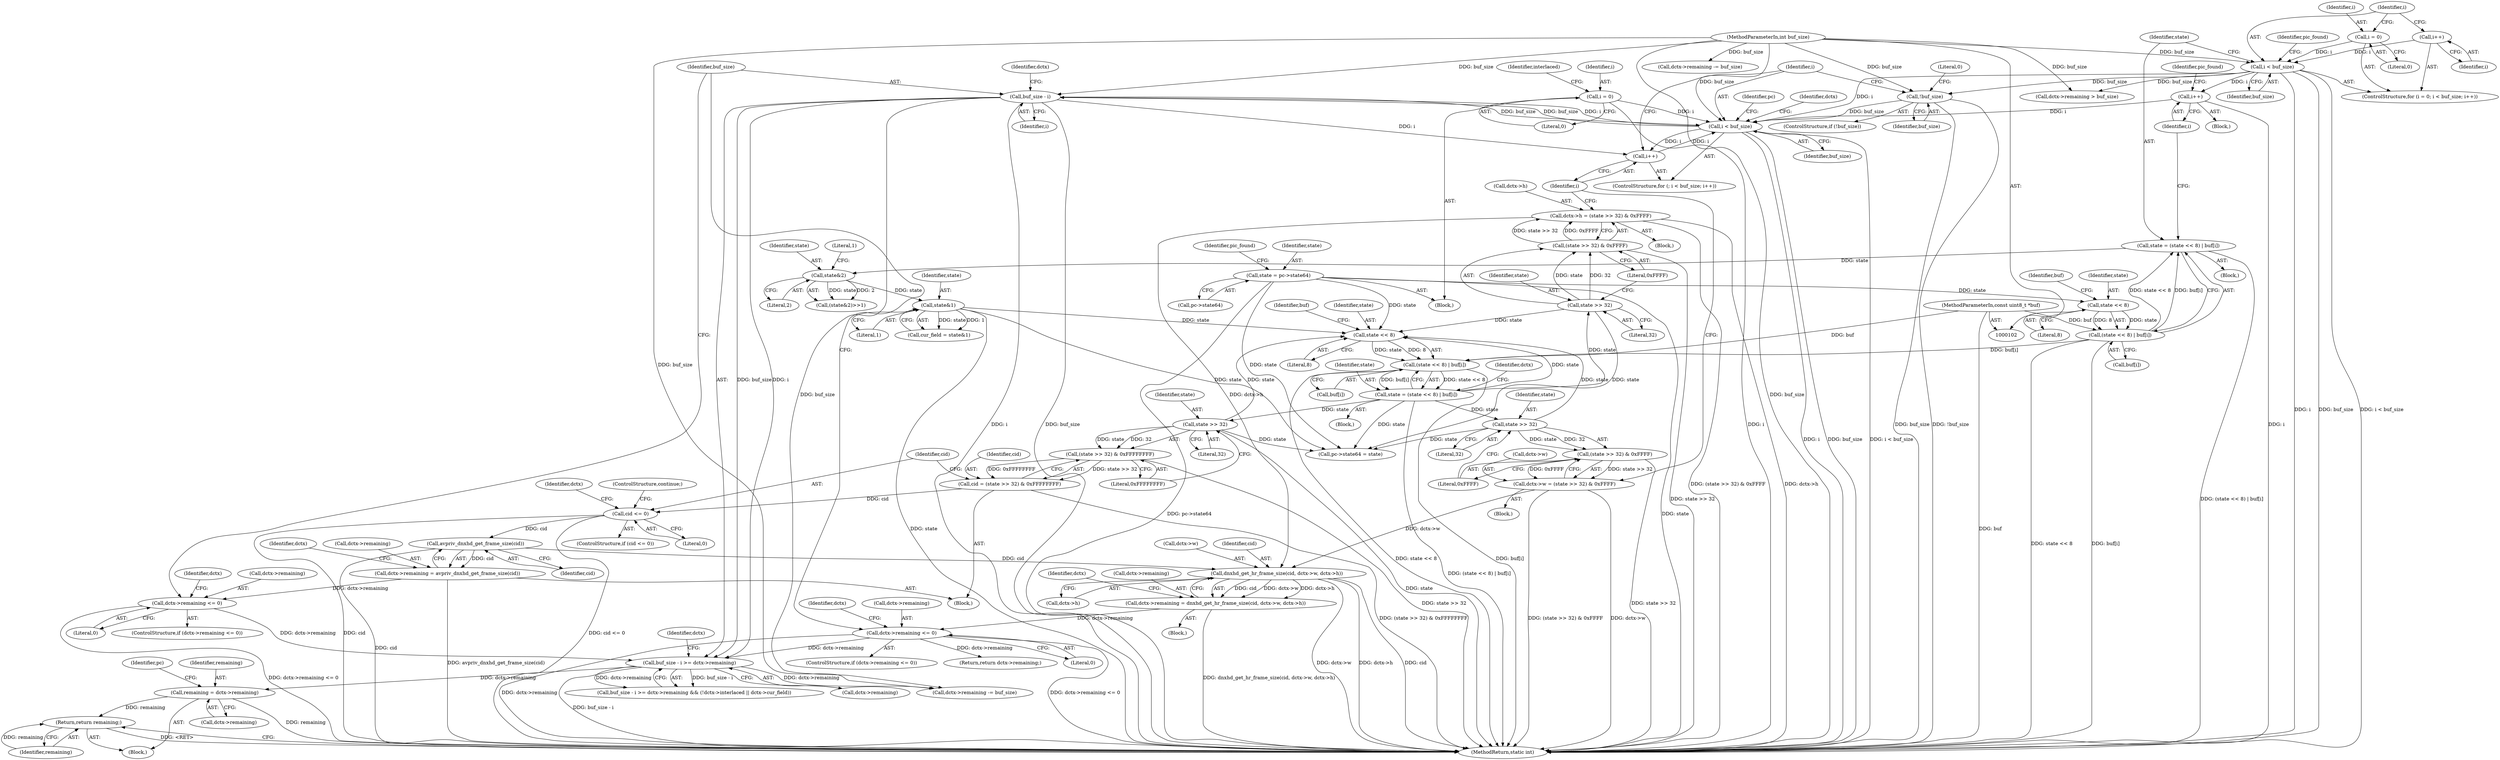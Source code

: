 digraph "0_FFmpeg_31c1c0b46a7021802c3d1d18039fca30dba5a14e@API" {
"1000335" [label="(Call,remaining = dctx->remaining)"];
"1000318" [label="(Call,buf_size - i >= dctx->remaining)"];
"1000319" [label="(Call,buf_size - i)"];
"1000208" [label="(Call,i < buf_size)"];
"1000150" [label="(Call,i < buf_size)"];
"1000147" [label="(Call,i = 0)"];
"1000153" [label="(Call,i++)"];
"1000105" [label="(MethodParameterIn,int buf_size)"];
"1000166" [label="(Call,i++)"];
"1000211" [label="(Call,i++)"];
"1000127" [label="(Call,i = 0)"];
"1000203" [label="(Call,!buf_size)"];
"1000288" [label="(Call,dctx->remaining <= 0)"];
"1000281" [label="(Call,dctx->remaining = avpriv_dnxhd_get_frame_size(cid))"];
"1000285" [label="(Call,avpriv_dnxhd_get_frame_size(cid))"];
"1000277" [label="(Call,cid <= 0)"];
"1000269" [label="(Call,cid = (state >> 32) & 0xFFFFFFFF)"];
"1000271" [label="(Call,(state >> 32) & 0xFFFFFFFF)"];
"1000272" [label="(Call,state >> 32)"];
"1000218" [label="(Call,state = (state << 8) | buf[i])"];
"1000220" [label="(Call,(state << 8) | buf[i])"];
"1000221" [label="(Call,state << 8)"];
"1000239" [label="(Call,state >> 32)"];
"1000180" [label="(Call,state&1)"];
"1000174" [label="(Call,state&2)"];
"1000156" [label="(Call,state = (state << 8) | buf[i])"];
"1000158" [label="(Call,(state << 8) | buf[i])"];
"1000159" [label="(Call,state << 8)"];
"1000115" [label="(Call,state = pc->state64)"];
"1000104" [label="(MethodParameterIn,const uint8_t *buf)"];
"1000256" [label="(Call,state >> 32)"];
"1000307" [label="(Call,dctx->remaining <= 0)"];
"1000294" [label="(Call,dctx->remaining = dnxhd_get_hr_frame_size(cid, dctx->w, dctx->h))"];
"1000298" [label="(Call,dnxhd_get_hr_frame_size(cid, dctx->w, dctx->h))"];
"1000251" [label="(Call,dctx->w = (state >> 32) & 0xFFFF)"];
"1000255" [label="(Call,(state >> 32) & 0xFFFF)"];
"1000234" [label="(Call,dctx->h = (state >> 32) & 0xFFFF)"];
"1000238" [label="(Call,(state >> 32) & 0xFFFF)"];
"1000371" [label="(Return,return remaining;)"];
"1000287" [label="(ControlStructure,if (dctx->remaining <= 0))"];
"1000148" [label="(Identifier,i)"];
"1000333" [label="(Block,)"];
"1000155" [label="(Block,)"];
"1000169" [label="(Identifier,pic_found)"];
"1000294" [label="(Call,dctx->remaining = dnxhd_get_hr_frame_size(cid, dctx->w, dctx->h))"];
"1000320" [label="(Identifier,buf_size)"];
"1000328" [label="(Identifier,dctx)"];
"1000293" [label="(Block,)"];
"1000218" [label="(Call,state = (state << 8) | buf[i])"];
"1000307" [label="(Call,dctx->remaining <= 0)"];
"1000152" [label="(Identifier,buf_size)"];
"1000317" [label="(Call,buf_size - i >= dctx->remaining && (!dctx->interlaced || dctx->cur_field))"];
"1000259" [label="(Literal,0xFFFF)"];
"1000219" [label="(Identifier,state)"];
"1000240" [label="(Identifier,state)"];
"1000161" [label="(Literal,8)"];
"1000177" [label="(Literal,1)"];
"1000276" [label="(ControlStructure,if (cid <= 0))"];
"1000281" [label="(Call,dctx->remaining = avpriv_dnxhd_get_frame_size(cid))"];
"1000272" [label="(Call,state >> 32)"];
"1000204" [label="(Identifier,buf_size)"];
"1000295" [label="(Call,dctx->remaining)"];
"1000290" [label="(Identifier,dctx)"];
"1000207" [label="(ControlStructure,for (; i < buf_size; i++))"];
"1000385" [label="(Call,dctx->remaining > buf_size)"];
"1000273" [label="(Identifier,state)"];
"1000375" [label="(Call,dctx->remaining -= buf_size)"];
"1000147" [label="(Call,i = 0)"];
"1000167" [label="(Identifier,i)"];
"1000157" [label="(Identifier,state)"];
"1000251" [label="(Call,dctx->w = (state >> 32) & 0xFFFF)"];
"1000300" [label="(Call,dctx->w)"];
"1000154" [label="(Identifier,i)"];
"1000371" [label="(Return,return remaining;)"];
"1000336" [label="(Identifier,remaining)"];
"1000321" [label="(Identifier,i)"];
"1000182" [label="(Literal,1)"];
"1000176" [label="(Literal,2)"];
"1000203" [label="(Call,!buf_size)"];
"1000296" [label="(Identifier,dctx)"];
"1000342" [label="(Identifier,pc)"];
"1000211" [label="(Call,i++)"];
"1000225" [label="(Identifier,buf)"];
"1000323" [label="(Identifier,dctx)"];
"1000162" [label="(Call,buf[i])"];
"1000299" [label="(Identifier,cid)"];
"1000267" [label="(Block,)"];
"1000285" [label="(Call,avpriv_dnxhd_get_frame_size(cid))"];
"1000288" [label="(Call,dctx->remaining <= 0)"];
"1000337" [label="(Call,dctx->remaining)"];
"1000104" [label="(MethodParameterIn,const uint8_t *buf)"];
"1000153" [label="(Call,i++)"];
"1000250" [label="(Block,)"];
"1000150" [label="(Call,i < buf_size)"];
"1000160" [label="(Identifier,state)"];
"1000238" [label="(Call,(state >> 32) & 0xFFFF)"];
"1000222" [label="(Identifier,state)"];
"1000165" [label="(Block,)"];
"1000221" [label="(Call,state << 8)"];
"1000146" [label="(ControlStructure,for (i = 0; i < buf_size; i++))"];
"1000255" [label="(Call,(state >> 32) & 0xFFFF)"];
"1000129" [label="(Literal,0)"];
"1000314" [label="(Identifier,dctx)"];
"1000128" [label="(Identifier,i)"];
"1000306" [label="(ControlStructure,if (dctx->remaining <= 0))"];
"1000372" [label="(Identifier,remaining)"];
"1000274" [label="(Literal,32)"];
"1000280" [label="(ControlStructure,continue;)"];
"1000234" [label="(Call,dctx->h = (state >> 32) & 0xFFFF)"];
"1000122" [label="(Identifier,pic_found)"];
"1000322" [label="(Call,dctx->remaining)"];
"1000298" [label="(Call,dnxhd_get_hr_frame_size(cid, dctx->w, dctx->h))"];
"1000206" [label="(Literal,0)"];
"1000233" [label="(Block,)"];
"1000277" [label="(Call,cid <= 0)"];
"1000159" [label="(Call,state << 8)"];
"1000241" [label="(Literal,32)"];
"1000257" [label="(Identifier,state)"];
"1000209" [label="(Identifier,i)"];
"1000252" [label="(Call,dctx->w)"];
"1000235" [label="(Call,dctx->h)"];
"1000180" [label="(Call,state&1)"];
"1000181" [label="(Identifier,state)"];
"1000335" [label="(Call,remaining = dctx->remaining)"];
"1000439" [label="(Identifier,pc)"];
"1000116" [label="(Identifier,state)"];
"1000173" [label="(Call,(state&2)>>1)"];
"1000127" [label="(Call,i = 0)"];
"1000115" [label="(Call,state = pc->state64)"];
"1000319" [label="(Call,buf_size - i)"];
"1000286" [label="(Identifier,cid)"];
"1000105" [label="(MethodParameterIn,int buf_size)"];
"1000230" [label="(Identifier,dctx)"];
"1000158" [label="(Call,(state << 8) | buf[i])"];
"1000210" [label="(Identifier,buf_size)"];
"1000391" [label="(Call,dctx->remaining -= buf_size)"];
"1000279" [label="(Literal,0)"];
"1000312" [label="(Return,return dctx->remaining;)"];
"1000459" [label="(MethodReturn,static int)"];
"1000282" [label="(Call,dctx->remaining)"];
"1000220" [label="(Call,(state << 8) | buf[i])"];
"1000269" [label="(Call,cid = (state >> 32) & 0xFFFFFFFF)"];
"1000309" [label="(Identifier,dctx)"];
"1000175" [label="(Identifier,state)"];
"1000208" [label="(Call,i < buf_size)"];
"1000318" [label="(Call,buf_size - i >= dctx->remaining)"];
"1000149" [label="(Literal,0)"];
"1000278" [label="(Identifier,cid)"];
"1000275" [label="(Literal,0xFFFFFFFF)"];
"1000196" [label="(Identifier,pic_found)"];
"1000256" [label="(Call,state >> 32)"];
"1000163" [label="(Identifier,buf)"];
"1000117" [label="(Call,pc->state64)"];
"1000216" [label="(Identifier,dctx)"];
"1000271" [label="(Call,(state >> 32) & 0xFFFFFFFF)"];
"1000224" [label="(Call,buf[i])"];
"1000174" [label="(Call,state&2)"];
"1000311" [label="(Literal,0)"];
"1000166" [label="(Call,i++)"];
"1000270" [label="(Identifier,cid)"];
"1000202" [label="(ControlStructure,if (!buf_size))"];
"1000239" [label="(Call,state >> 32)"];
"1000178" [label="(Call,cur_field = state&1)"];
"1000213" [label="(Block,)"];
"1000308" [label="(Call,dctx->remaining)"];
"1000151" [label="(Identifier,i)"];
"1000442" [label="(Call,pc->state64 = state)"];
"1000242" [label="(Literal,0xFFFF)"];
"1000289" [label="(Call,dctx->remaining)"];
"1000258" [label="(Literal,32)"];
"1000132" [label="(Identifier,interlaced)"];
"1000212" [label="(Identifier,i)"];
"1000292" [label="(Literal,0)"];
"1000156" [label="(Call,state = (state << 8) | buf[i])"];
"1000106" [label="(Block,)"];
"1000303" [label="(Call,dctx->h)"];
"1000283" [label="(Identifier,dctx)"];
"1000223" [label="(Literal,8)"];
"1000335" -> "1000333"  [label="AST: "];
"1000335" -> "1000337"  [label="CFG: "];
"1000336" -> "1000335"  [label="AST: "];
"1000337" -> "1000335"  [label="AST: "];
"1000342" -> "1000335"  [label="CFG: "];
"1000335" -> "1000459"  [label="DDG: remaining"];
"1000318" -> "1000335"  [label="DDG: dctx->remaining"];
"1000335" -> "1000371"  [label="DDG: remaining"];
"1000318" -> "1000317"  [label="AST: "];
"1000318" -> "1000322"  [label="CFG: "];
"1000319" -> "1000318"  [label="AST: "];
"1000322" -> "1000318"  [label="AST: "];
"1000328" -> "1000318"  [label="CFG: "];
"1000317" -> "1000318"  [label="CFG: "];
"1000318" -> "1000459"  [label="DDG: buf_size - i"];
"1000318" -> "1000317"  [label="DDG: buf_size - i"];
"1000318" -> "1000317"  [label="DDG: dctx->remaining"];
"1000319" -> "1000318"  [label="DDG: buf_size"];
"1000319" -> "1000318"  [label="DDG: i"];
"1000288" -> "1000318"  [label="DDG: dctx->remaining"];
"1000307" -> "1000318"  [label="DDG: dctx->remaining"];
"1000318" -> "1000375"  [label="DDG: dctx->remaining"];
"1000319" -> "1000321"  [label="CFG: "];
"1000320" -> "1000319"  [label="AST: "];
"1000321" -> "1000319"  [label="AST: "];
"1000323" -> "1000319"  [label="CFG: "];
"1000319" -> "1000459"  [label="DDG: i"];
"1000319" -> "1000459"  [label="DDG: buf_size"];
"1000319" -> "1000208"  [label="DDG: buf_size"];
"1000319" -> "1000211"  [label="DDG: i"];
"1000208" -> "1000319"  [label="DDG: buf_size"];
"1000208" -> "1000319"  [label="DDG: i"];
"1000105" -> "1000319"  [label="DDG: buf_size"];
"1000319" -> "1000375"  [label="DDG: buf_size"];
"1000208" -> "1000207"  [label="AST: "];
"1000208" -> "1000210"  [label="CFG: "];
"1000209" -> "1000208"  [label="AST: "];
"1000210" -> "1000208"  [label="AST: "];
"1000216" -> "1000208"  [label="CFG: "];
"1000439" -> "1000208"  [label="CFG: "];
"1000208" -> "1000459"  [label="DDG: i"];
"1000208" -> "1000459"  [label="DDG: buf_size"];
"1000208" -> "1000459"  [label="DDG: i < buf_size"];
"1000150" -> "1000208"  [label="DDG: i"];
"1000166" -> "1000208"  [label="DDG: i"];
"1000211" -> "1000208"  [label="DDG: i"];
"1000127" -> "1000208"  [label="DDG: i"];
"1000203" -> "1000208"  [label="DDG: buf_size"];
"1000105" -> "1000208"  [label="DDG: buf_size"];
"1000208" -> "1000211"  [label="DDG: i"];
"1000150" -> "1000146"  [label="AST: "];
"1000150" -> "1000152"  [label="CFG: "];
"1000151" -> "1000150"  [label="AST: "];
"1000152" -> "1000150"  [label="AST: "];
"1000157" -> "1000150"  [label="CFG: "];
"1000196" -> "1000150"  [label="CFG: "];
"1000150" -> "1000459"  [label="DDG: i"];
"1000150" -> "1000459"  [label="DDG: buf_size"];
"1000150" -> "1000459"  [label="DDG: i < buf_size"];
"1000147" -> "1000150"  [label="DDG: i"];
"1000153" -> "1000150"  [label="DDG: i"];
"1000105" -> "1000150"  [label="DDG: buf_size"];
"1000150" -> "1000166"  [label="DDG: i"];
"1000150" -> "1000203"  [label="DDG: buf_size"];
"1000150" -> "1000385"  [label="DDG: buf_size"];
"1000147" -> "1000146"  [label="AST: "];
"1000147" -> "1000149"  [label="CFG: "];
"1000148" -> "1000147"  [label="AST: "];
"1000149" -> "1000147"  [label="AST: "];
"1000151" -> "1000147"  [label="CFG: "];
"1000153" -> "1000146"  [label="AST: "];
"1000153" -> "1000154"  [label="CFG: "];
"1000154" -> "1000153"  [label="AST: "];
"1000151" -> "1000153"  [label="CFG: "];
"1000105" -> "1000102"  [label="AST: "];
"1000105" -> "1000459"  [label="DDG: buf_size"];
"1000105" -> "1000203"  [label="DDG: buf_size"];
"1000105" -> "1000375"  [label="DDG: buf_size"];
"1000105" -> "1000385"  [label="DDG: buf_size"];
"1000105" -> "1000391"  [label="DDG: buf_size"];
"1000166" -> "1000165"  [label="AST: "];
"1000166" -> "1000167"  [label="CFG: "];
"1000167" -> "1000166"  [label="AST: "];
"1000169" -> "1000166"  [label="CFG: "];
"1000166" -> "1000459"  [label="DDG: i"];
"1000211" -> "1000207"  [label="AST: "];
"1000211" -> "1000212"  [label="CFG: "];
"1000212" -> "1000211"  [label="AST: "];
"1000209" -> "1000211"  [label="CFG: "];
"1000127" -> "1000106"  [label="AST: "];
"1000127" -> "1000129"  [label="CFG: "];
"1000128" -> "1000127"  [label="AST: "];
"1000129" -> "1000127"  [label="AST: "];
"1000132" -> "1000127"  [label="CFG: "];
"1000127" -> "1000459"  [label="DDG: i"];
"1000203" -> "1000202"  [label="AST: "];
"1000203" -> "1000204"  [label="CFG: "];
"1000204" -> "1000203"  [label="AST: "];
"1000206" -> "1000203"  [label="CFG: "];
"1000209" -> "1000203"  [label="CFG: "];
"1000203" -> "1000459"  [label="DDG: !buf_size"];
"1000203" -> "1000459"  [label="DDG: buf_size"];
"1000288" -> "1000287"  [label="AST: "];
"1000288" -> "1000292"  [label="CFG: "];
"1000289" -> "1000288"  [label="AST: "];
"1000292" -> "1000288"  [label="AST: "];
"1000296" -> "1000288"  [label="CFG: "];
"1000320" -> "1000288"  [label="CFG: "];
"1000288" -> "1000459"  [label="DDG: dctx->remaining <= 0"];
"1000281" -> "1000288"  [label="DDG: dctx->remaining"];
"1000281" -> "1000267"  [label="AST: "];
"1000281" -> "1000285"  [label="CFG: "];
"1000282" -> "1000281"  [label="AST: "];
"1000285" -> "1000281"  [label="AST: "];
"1000290" -> "1000281"  [label="CFG: "];
"1000281" -> "1000459"  [label="DDG: avpriv_dnxhd_get_frame_size(cid)"];
"1000285" -> "1000281"  [label="DDG: cid"];
"1000285" -> "1000286"  [label="CFG: "];
"1000286" -> "1000285"  [label="AST: "];
"1000285" -> "1000459"  [label="DDG: cid"];
"1000277" -> "1000285"  [label="DDG: cid"];
"1000285" -> "1000298"  [label="DDG: cid"];
"1000277" -> "1000276"  [label="AST: "];
"1000277" -> "1000279"  [label="CFG: "];
"1000278" -> "1000277"  [label="AST: "];
"1000279" -> "1000277"  [label="AST: "];
"1000280" -> "1000277"  [label="CFG: "];
"1000283" -> "1000277"  [label="CFG: "];
"1000277" -> "1000459"  [label="DDG: cid"];
"1000277" -> "1000459"  [label="DDG: cid <= 0"];
"1000269" -> "1000277"  [label="DDG: cid"];
"1000269" -> "1000267"  [label="AST: "];
"1000269" -> "1000271"  [label="CFG: "];
"1000270" -> "1000269"  [label="AST: "];
"1000271" -> "1000269"  [label="AST: "];
"1000278" -> "1000269"  [label="CFG: "];
"1000269" -> "1000459"  [label="DDG: (state >> 32) & 0xFFFFFFFF"];
"1000271" -> "1000269"  [label="DDG: state >> 32"];
"1000271" -> "1000269"  [label="DDG: 0xFFFFFFFF"];
"1000271" -> "1000275"  [label="CFG: "];
"1000272" -> "1000271"  [label="AST: "];
"1000275" -> "1000271"  [label="AST: "];
"1000271" -> "1000459"  [label="DDG: state >> 32"];
"1000272" -> "1000271"  [label="DDG: state"];
"1000272" -> "1000271"  [label="DDG: 32"];
"1000272" -> "1000274"  [label="CFG: "];
"1000273" -> "1000272"  [label="AST: "];
"1000274" -> "1000272"  [label="AST: "];
"1000275" -> "1000272"  [label="CFG: "];
"1000272" -> "1000459"  [label="DDG: state"];
"1000272" -> "1000221"  [label="DDG: state"];
"1000218" -> "1000272"  [label="DDG: state"];
"1000272" -> "1000442"  [label="DDG: state"];
"1000218" -> "1000213"  [label="AST: "];
"1000218" -> "1000220"  [label="CFG: "];
"1000219" -> "1000218"  [label="AST: "];
"1000220" -> "1000218"  [label="AST: "];
"1000230" -> "1000218"  [label="CFG: "];
"1000218" -> "1000459"  [label="DDG: (state << 8) | buf[i]"];
"1000220" -> "1000218"  [label="DDG: state << 8"];
"1000220" -> "1000218"  [label="DDG: buf[i]"];
"1000218" -> "1000221"  [label="DDG: state"];
"1000218" -> "1000239"  [label="DDG: state"];
"1000218" -> "1000256"  [label="DDG: state"];
"1000218" -> "1000442"  [label="DDG: state"];
"1000220" -> "1000224"  [label="CFG: "];
"1000221" -> "1000220"  [label="AST: "];
"1000224" -> "1000220"  [label="AST: "];
"1000220" -> "1000459"  [label="DDG: state << 8"];
"1000220" -> "1000459"  [label="DDG: buf[i]"];
"1000221" -> "1000220"  [label="DDG: state"];
"1000221" -> "1000220"  [label="DDG: 8"];
"1000158" -> "1000220"  [label="DDG: buf[i]"];
"1000104" -> "1000220"  [label="DDG: buf"];
"1000221" -> "1000223"  [label="CFG: "];
"1000222" -> "1000221"  [label="AST: "];
"1000223" -> "1000221"  [label="AST: "];
"1000225" -> "1000221"  [label="CFG: "];
"1000239" -> "1000221"  [label="DDG: state"];
"1000180" -> "1000221"  [label="DDG: state"];
"1000256" -> "1000221"  [label="DDG: state"];
"1000115" -> "1000221"  [label="DDG: state"];
"1000239" -> "1000238"  [label="AST: "];
"1000239" -> "1000241"  [label="CFG: "];
"1000240" -> "1000239"  [label="AST: "];
"1000241" -> "1000239"  [label="AST: "];
"1000242" -> "1000239"  [label="CFG: "];
"1000239" -> "1000238"  [label="DDG: state"];
"1000239" -> "1000238"  [label="DDG: 32"];
"1000239" -> "1000442"  [label="DDG: state"];
"1000180" -> "1000178"  [label="AST: "];
"1000180" -> "1000182"  [label="CFG: "];
"1000181" -> "1000180"  [label="AST: "];
"1000182" -> "1000180"  [label="AST: "];
"1000178" -> "1000180"  [label="CFG: "];
"1000180" -> "1000459"  [label="DDG: state"];
"1000180" -> "1000178"  [label="DDG: state"];
"1000180" -> "1000178"  [label="DDG: 1"];
"1000174" -> "1000180"  [label="DDG: state"];
"1000180" -> "1000442"  [label="DDG: state"];
"1000174" -> "1000173"  [label="AST: "];
"1000174" -> "1000176"  [label="CFG: "];
"1000175" -> "1000174"  [label="AST: "];
"1000176" -> "1000174"  [label="AST: "];
"1000177" -> "1000174"  [label="CFG: "];
"1000174" -> "1000173"  [label="DDG: state"];
"1000174" -> "1000173"  [label="DDG: 2"];
"1000156" -> "1000174"  [label="DDG: state"];
"1000156" -> "1000155"  [label="AST: "];
"1000156" -> "1000158"  [label="CFG: "];
"1000157" -> "1000156"  [label="AST: "];
"1000158" -> "1000156"  [label="AST: "];
"1000167" -> "1000156"  [label="CFG: "];
"1000156" -> "1000459"  [label="DDG: (state << 8) | buf[i]"];
"1000158" -> "1000156"  [label="DDG: state << 8"];
"1000158" -> "1000156"  [label="DDG: buf[i]"];
"1000158" -> "1000162"  [label="CFG: "];
"1000159" -> "1000158"  [label="AST: "];
"1000162" -> "1000158"  [label="AST: "];
"1000158" -> "1000459"  [label="DDG: state << 8"];
"1000158" -> "1000459"  [label="DDG: buf[i]"];
"1000159" -> "1000158"  [label="DDG: state"];
"1000159" -> "1000158"  [label="DDG: 8"];
"1000104" -> "1000158"  [label="DDG: buf"];
"1000159" -> "1000161"  [label="CFG: "];
"1000160" -> "1000159"  [label="AST: "];
"1000161" -> "1000159"  [label="AST: "];
"1000163" -> "1000159"  [label="CFG: "];
"1000115" -> "1000159"  [label="DDG: state"];
"1000115" -> "1000106"  [label="AST: "];
"1000115" -> "1000117"  [label="CFG: "];
"1000116" -> "1000115"  [label="AST: "];
"1000117" -> "1000115"  [label="AST: "];
"1000122" -> "1000115"  [label="CFG: "];
"1000115" -> "1000459"  [label="DDG: pc->state64"];
"1000115" -> "1000459"  [label="DDG: state"];
"1000115" -> "1000442"  [label="DDG: state"];
"1000104" -> "1000102"  [label="AST: "];
"1000104" -> "1000459"  [label="DDG: buf"];
"1000256" -> "1000255"  [label="AST: "];
"1000256" -> "1000258"  [label="CFG: "];
"1000257" -> "1000256"  [label="AST: "];
"1000258" -> "1000256"  [label="AST: "];
"1000259" -> "1000256"  [label="CFG: "];
"1000256" -> "1000255"  [label="DDG: state"];
"1000256" -> "1000255"  [label="DDG: 32"];
"1000256" -> "1000442"  [label="DDG: state"];
"1000307" -> "1000306"  [label="AST: "];
"1000307" -> "1000311"  [label="CFG: "];
"1000308" -> "1000307"  [label="AST: "];
"1000311" -> "1000307"  [label="AST: "];
"1000314" -> "1000307"  [label="CFG: "];
"1000320" -> "1000307"  [label="CFG: "];
"1000307" -> "1000459"  [label="DDG: dctx->remaining <= 0"];
"1000307" -> "1000459"  [label="DDG: dctx->remaining"];
"1000294" -> "1000307"  [label="DDG: dctx->remaining"];
"1000307" -> "1000312"  [label="DDG: dctx->remaining"];
"1000294" -> "1000293"  [label="AST: "];
"1000294" -> "1000298"  [label="CFG: "];
"1000295" -> "1000294"  [label="AST: "];
"1000298" -> "1000294"  [label="AST: "];
"1000309" -> "1000294"  [label="CFG: "];
"1000294" -> "1000459"  [label="DDG: dnxhd_get_hr_frame_size(cid, dctx->w, dctx->h)"];
"1000298" -> "1000294"  [label="DDG: cid"];
"1000298" -> "1000294"  [label="DDG: dctx->w"];
"1000298" -> "1000294"  [label="DDG: dctx->h"];
"1000298" -> "1000303"  [label="CFG: "];
"1000299" -> "1000298"  [label="AST: "];
"1000300" -> "1000298"  [label="AST: "];
"1000303" -> "1000298"  [label="AST: "];
"1000298" -> "1000459"  [label="DDG: dctx->h"];
"1000298" -> "1000459"  [label="DDG: cid"];
"1000298" -> "1000459"  [label="DDG: dctx->w"];
"1000251" -> "1000298"  [label="DDG: dctx->w"];
"1000234" -> "1000298"  [label="DDG: dctx->h"];
"1000251" -> "1000250"  [label="AST: "];
"1000251" -> "1000255"  [label="CFG: "];
"1000252" -> "1000251"  [label="AST: "];
"1000255" -> "1000251"  [label="AST: "];
"1000212" -> "1000251"  [label="CFG: "];
"1000251" -> "1000459"  [label="DDG: (state >> 32) & 0xFFFF"];
"1000251" -> "1000459"  [label="DDG: dctx->w"];
"1000255" -> "1000251"  [label="DDG: state >> 32"];
"1000255" -> "1000251"  [label="DDG: 0xFFFF"];
"1000255" -> "1000259"  [label="CFG: "];
"1000259" -> "1000255"  [label="AST: "];
"1000255" -> "1000459"  [label="DDG: state >> 32"];
"1000234" -> "1000233"  [label="AST: "];
"1000234" -> "1000238"  [label="CFG: "];
"1000235" -> "1000234"  [label="AST: "];
"1000238" -> "1000234"  [label="AST: "];
"1000212" -> "1000234"  [label="CFG: "];
"1000234" -> "1000459"  [label="DDG: dctx->h"];
"1000234" -> "1000459"  [label="DDG: (state >> 32) & 0xFFFF"];
"1000238" -> "1000234"  [label="DDG: state >> 32"];
"1000238" -> "1000234"  [label="DDG: 0xFFFF"];
"1000238" -> "1000242"  [label="CFG: "];
"1000242" -> "1000238"  [label="AST: "];
"1000238" -> "1000459"  [label="DDG: state >> 32"];
"1000371" -> "1000333"  [label="AST: "];
"1000371" -> "1000372"  [label="CFG: "];
"1000372" -> "1000371"  [label="AST: "];
"1000459" -> "1000371"  [label="CFG: "];
"1000371" -> "1000459"  [label="DDG: <RET>"];
"1000372" -> "1000371"  [label="DDG: remaining"];
}
